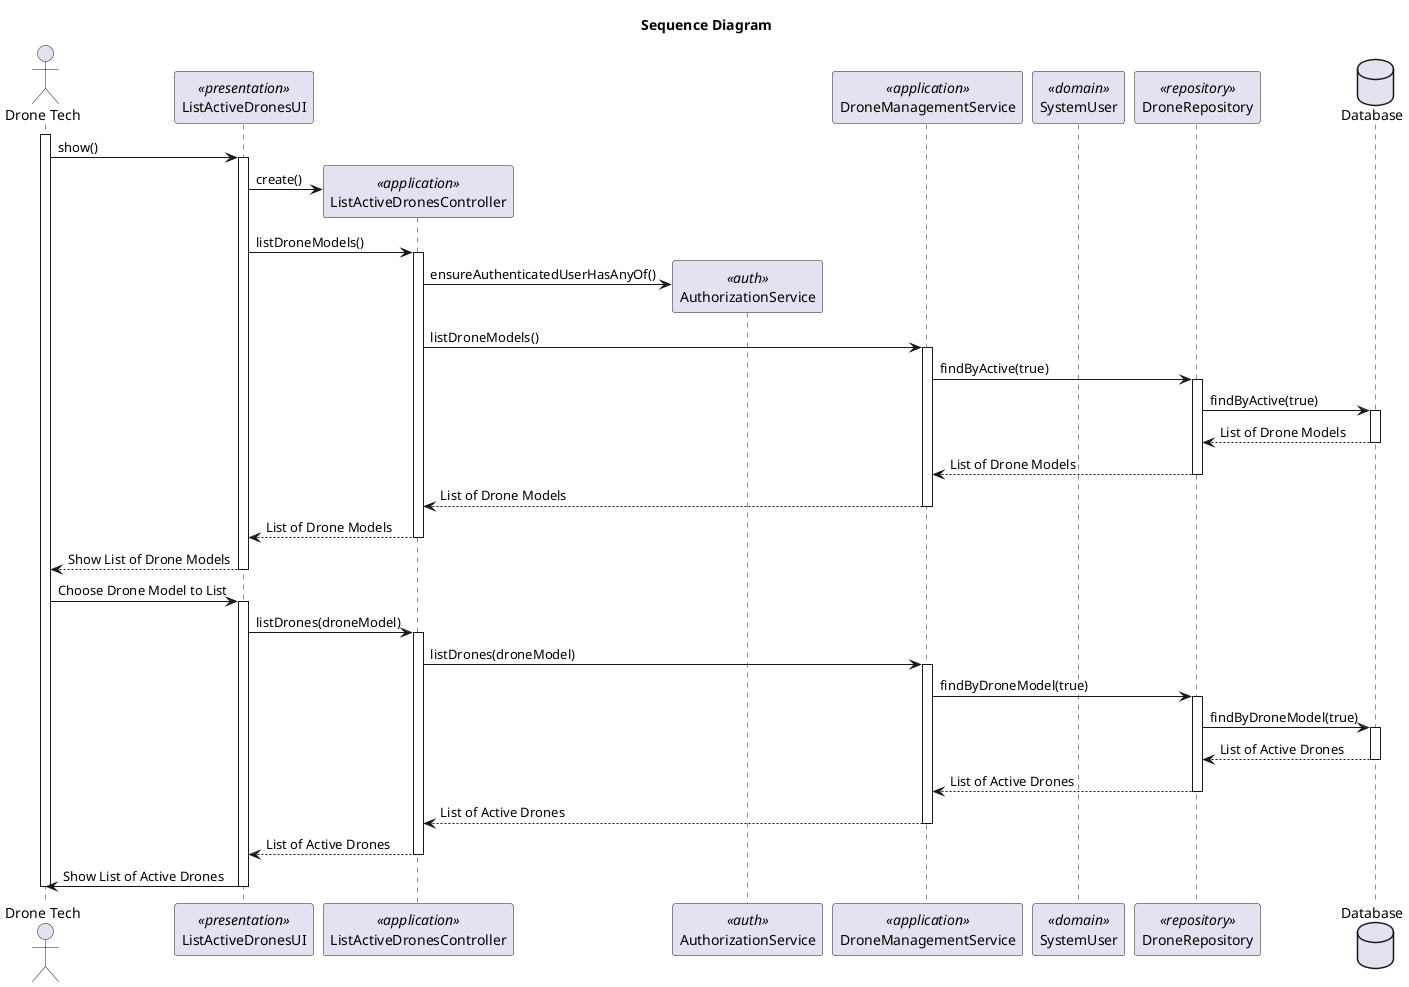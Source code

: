 @startuml
title Sequence Diagram

actor "Drone Tech" as Actor
participant "ListActiveDronesUI" as UI <<presentation>>
participant "ListActiveDronesController" as Controller <<application>>
participant "AuthorizationService" as AuthorizationService <<auth>>
participant "DroneManagementService" as DroneManagementService <<application>>
participant "SystemUser" as SystemUser <<domain>>
participant "DroneRepository" as DroneRepository <<repository>>
database "Database" as Database

activate Actor

Actor -> UI: show()
    activate UI

UI -> Controller** : create()

UI -> Controller: listDroneModels()
    activate Controller

        Controller -> AuthorizationService** : ensureAuthenticatedUserHasAnyOf()

        Controller -> DroneManagementService: listDroneModels()
            activate DroneManagementService

                DroneManagementService -> DroneRepository: findByActive(true)
                    activate DroneRepository

                        DroneRepository -> Database:  findByActive(true)
                            activate Database

                                Database --> DroneRepository: List of Drone Models
                            deactivate Database
                        DroneRepository --> DroneManagementService: List of Drone Models
                    deactivate DroneRepository


                DroneManagementService --> Controller: List of Drone Models
            deactivate DroneManagementService

        Controller --> UI: List of Drone Models
        deactivate Controller



        UI --> Actor: Show List of Drone Models
        deactivate UI

        Actor -> UI: Choose Drone Model to List
        activate UI

UI -> Controller: listDrones(droneModel)
    activate Controller


        Controller -> DroneManagementService: listDrones(droneModel)
            activate DroneManagementService

                DroneManagementService -> DroneRepository: findByDroneModel(true)
                    activate DroneRepository

                        DroneRepository -> Database:  findByDroneModel(true)
                            activate Database

                                Database --> DroneRepository: List of Active Drones
                            deactivate Database
                        DroneRepository --> DroneManagementService: List of Active Drones
                    deactivate DroneRepository


                DroneManagementService --> Controller: List of Active Drones
            deactivate DroneManagementService

        Controller --> UI: List of Active Drones
    deactivate Controller

        UI -> Actor:  Show List of Active Drones
        deactivate UI

deactivate Actor

@enduml
